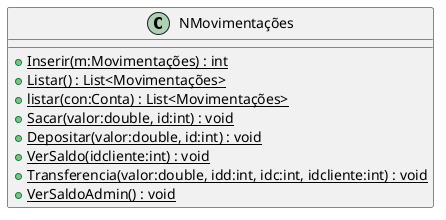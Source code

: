 @startuml
class NMovimentações {
    + {static} Inserir(m:Movimentações) : int
    + {static} Listar() : List<Movimentações>
    + {static} listar(con:Conta) : List<Movimentações>
    + {static} Sacar(valor:double, id:int) : void
    + {static} Depositar(valor:double, id:int) : void
    + {static} VerSaldo(idcliente:int) : void
    + {static} Transferencia(valor:double, idd:int, idc:int, idcliente:int) : void
    + {static} VerSaldoAdmin() : void
}
@enduml
